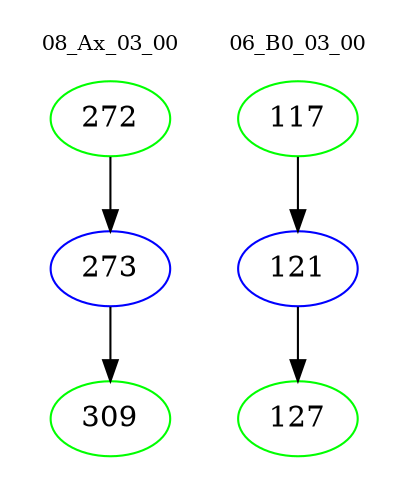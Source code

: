 digraph{
subgraph cluster_0 {
color = white
label = "08_Ax_03_00";
fontsize=10;
T0_272 [label="272", color="green"]
T0_272 -> T0_273 [color="black"]
T0_273 [label="273", color="blue"]
T0_273 -> T0_309 [color="black"]
T0_309 [label="309", color="green"]
}
subgraph cluster_1 {
color = white
label = "06_B0_03_00";
fontsize=10;
T1_117 [label="117", color="green"]
T1_117 -> T1_121 [color="black"]
T1_121 [label="121", color="blue"]
T1_121 -> T1_127 [color="black"]
T1_127 [label="127", color="green"]
}
}
